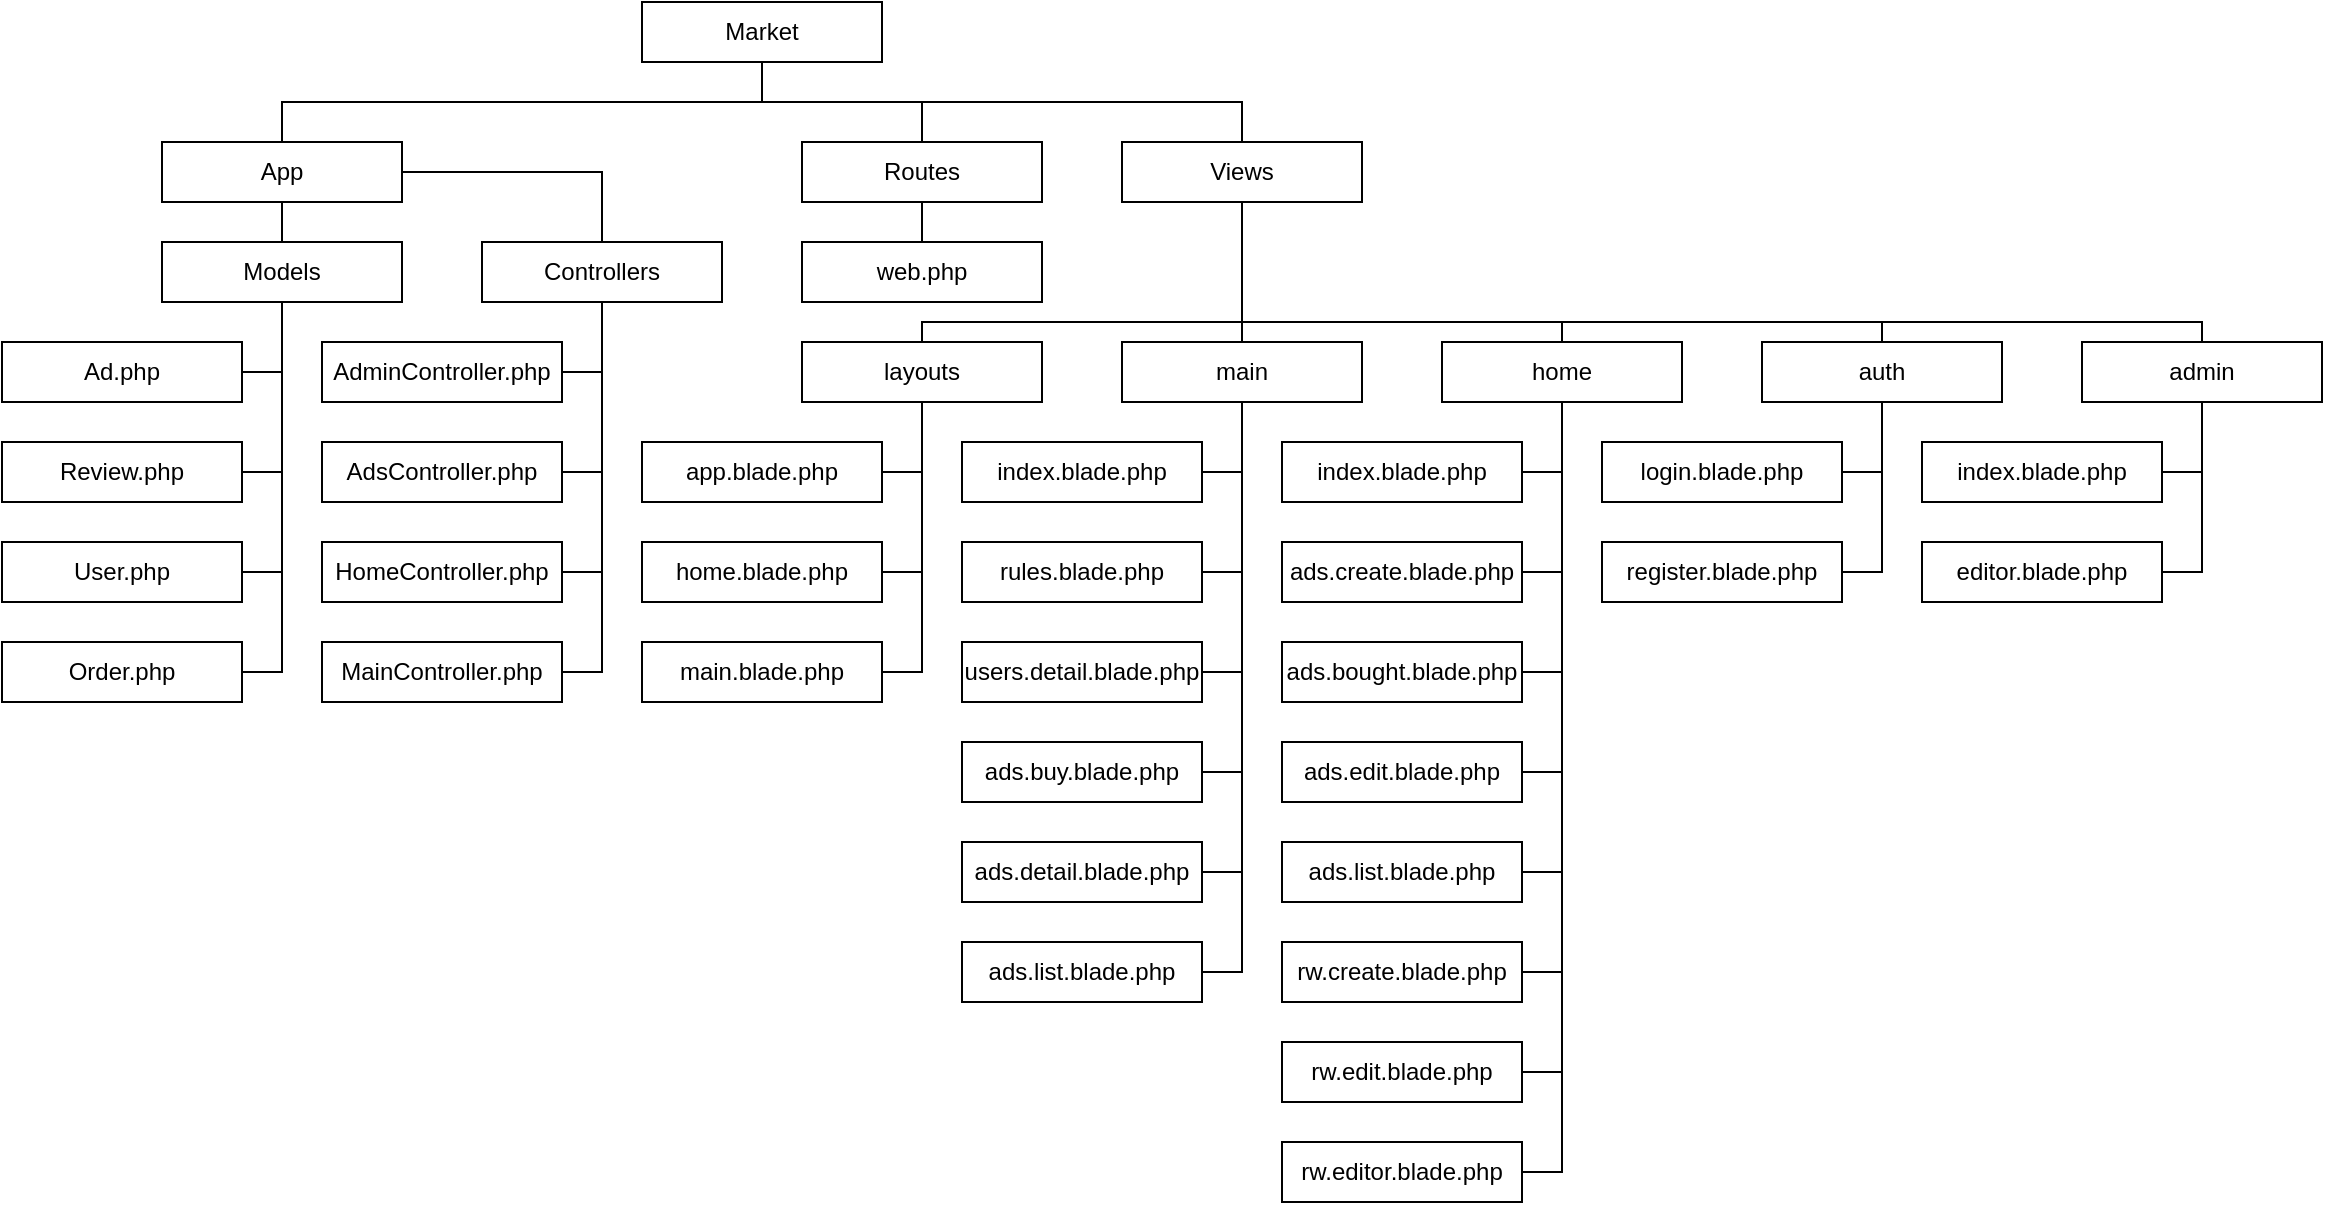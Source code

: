 <mxfile version="19.0.3" type="device"><diagram id="R5q_9UaRaW-wNMl_QhYz" name="Страница 1"><mxGraphModel dx="745" dy="513" grid="1" gridSize="10" guides="1" tooltips="1" connect="1" arrows="1" fold="1" page="1" pageScale="1" pageWidth="827" pageHeight="1169" math="0" shadow="0"><root><mxCell id="0"/><mxCell id="1" parent="0"/><mxCell id="3eRXPn6ae_W7nvWwDLpI-2" value="Market" style="rounded=0;whiteSpace=wrap;html=1;" vertex="1" parent="1"><mxGeometry x="320" y="210" width="120" height="30" as="geometry"/></mxCell><mxCell id="3eRXPn6ae_W7nvWwDLpI-3" value="App" style="rounded=0;whiteSpace=wrap;html=1;" vertex="1" parent="1"><mxGeometry x="80" y="280" width="120" height="30" as="geometry"/></mxCell><mxCell id="3eRXPn6ae_W7nvWwDLpI-4" value="" style="endArrow=none;html=1;rounded=0;entryX=0.5;entryY=1;entryDx=0;entryDy=0;exitX=0.5;exitY=0;exitDx=0;exitDy=0;" edge="1" parent="1" source="3eRXPn6ae_W7nvWwDLpI-3" target="3eRXPn6ae_W7nvWwDLpI-2"><mxGeometry width="50" height="50" relative="1" as="geometry"><mxPoint x="370" y="380" as="sourcePoint"/><mxPoint x="420" y="330" as="targetPoint"/><Array as="points"><mxPoint x="140" y="260"/><mxPoint x="380" y="260"/></Array></mxGeometry></mxCell><mxCell id="3eRXPn6ae_W7nvWwDLpI-5" value="Controllers" style="rounded=0;whiteSpace=wrap;html=1;" vertex="1" parent="1"><mxGeometry x="240" y="330" width="120" height="30" as="geometry"/></mxCell><mxCell id="3eRXPn6ae_W7nvWwDLpI-6" value="" style="endArrow=none;html=1;rounded=0;entryX=1;entryY=0.5;entryDx=0;entryDy=0;exitX=0.5;exitY=0;exitDx=0;exitDy=0;" edge="1" parent="1" source="3eRXPn6ae_W7nvWwDLpI-5" target="3eRXPn6ae_W7nvWwDLpI-3"><mxGeometry width="50" height="50" relative="1" as="geometry"><mxPoint x="240" y="330" as="sourcePoint"/><mxPoint x="300" y="260" as="targetPoint"/><Array as="points"><mxPoint x="300" y="295"/></Array></mxGeometry></mxCell><mxCell id="3eRXPn6ae_W7nvWwDLpI-7" value="Routes" style="rounded=0;whiteSpace=wrap;html=1;" vertex="1" parent="1"><mxGeometry x="400" y="280" width="120" height="30" as="geometry"/></mxCell><mxCell id="3eRXPn6ae_W7nvWwDLpI-8" value="Views" style="rounded=0;whiteSpace=wrap;html=1;" vertex="1" parent="1"><mxGeometry x="560" y="280" width="120" height="30" as="geometry"/></mxCell><mxCell id="3eRXPn6ae_W7nvWwDLpI-9" value="" style="endArrow=none;html=1;rounded=0;entryX=0.5;entryY=0;entryDx=0;entryDy=0;" edge="1" parent="1" target="3eRXPn6ae_W7nvWwDLpI-8"><mxGeometry width="50" height="50" relative="1" as="geometry"><mxPoint x="380" y="260" as="sourcePoint"/><mxPoint x="470" y="350" as="targetPoint"/><Array as="points"><mxPoint x="620" y="260"/></Array></mxGeometry></mxCell><mxCell id="3eRXPn6ae_W7nvWwDLpI-10" value="" style="endArrow=none;html=1;rounded=0;exitX=0.5;exitY=0;exitDx=0;exitDy=0;" edge="1" parent="1" source="3eRXPn6ae_W7nvWwDLpI-7"><mxGeometry width="50" height="50" relative="1" as="geometry"><mxPoint x="390" y="420" as="sourcePoint"/><mxPoint x="460" y="260" as="targetPoint"/></mxGeometry></mxCell><mxCell id="3eRXPn6ae_W7nvWwDLpI-11" value="Models" style="rounded=0;whiteSpace=wrap;html=1;" vertex="1" parent="1"><mxGeometry x="80" y="330" width="120" height="30" as="geometry"/></mxCell><mxCell id="3eRXPn6ae_W7nvWwDLpI-12" value="Ad.php" style="rounded=0;whiteSpace=wrap;html=1;" vertex="1" parent="1"><mxGeometry y="380" width="120" height="30" as="geometry"/></mxCell><mxCell id="3eRXPn6ae_W7nvWwDLpI-13" value="" style="endArrow=none;html=1;rounded=0;entryX=0.5;entryY=1;entryDx=0;entryDy=0;exitX=0.5;exitY=0;exitDx=0;exitDy=0;" edge="1" parent="1" source="3eRXPn6ae_W7nvWwDLpI-11" target="3eRXPn6ae_W7nvWwDLpI-3"><mxGeometry width="50" height="50" relative="1" as="geometry"><mxPoint x="260" y="480" as="sourcePoint"/><mxPoint x="310" y="430" as="targetPoint"/></mxGeometry></mxCell><mxCell id="3eRXPn6ae_W7nvWwDLpI-15" value="Order.php" style="rounded=0;whiteSpace=wrap;html=1;" vertex="1" parent="1"><mxGeometry y="530" width="120" height="30" as="geometry"/></mxCell><mxCell id="3eRXPn6ae_W7nvWwDLpI-17" value="web.php" style="rounded=0;whiteSpace=wrap;html=1;" vertex="1" parent="1"><mxGeometry x="400" y="330" width="120" height="30" as="geometry"/></mxCell><mxCell id="3eRXPn6ae_W7nvWwDLpI-18" value="main" style="rounded=0;whiteSpace=wrap;html=1;" vertex="1" parent="1"><mxGeometry x="560" y="380" width="120" height="30" as="geometry"/></mxCell><mxCell id="3eRXPn6ae_W7nvWwDLpI-19" value="" style="endArrow=none;html=1;rounded=0;entryX=0.5;entryY=1;entryDx=0;entryDy=0;exitX=0.5;exitY=0;exitDx=0;exitDy=0;" edge="1" parent="1" source="3eRXPn6ae_W7nvWwDLpI-17" target="3eRXPn6ae_W7nvWwDLpI-7"><mxGeometry width="50" height="50" relative="1" as="geometry"><mxPoint x="660" y="500" as="sourcePoint"/><mxPoint x="710" y="450" as="targetPoint"/><Array as="points"/></mxGeometry></mxCell><mxCell id="3eRXPn6ae_W7nvWwDLpI-21" value="AdminController.php" style="rounded=0;whiteSpace=wrap;html=1;" vertex="1" parent="1"><mxGeometry x="160" y="380" width="120" height="30" as="geometry"/></mxCell><mxCell id="3eRXPn6ae_W7nvWwDLpI-23" value="layouts" style="rounded=0;whiteSpace=wrap;html=1;" vertex="1" parent="1"><mxGeometry x="400" y="380" width="120" height="30" as="geometry"/></mxCell><mxCell id="3eRXPn6ae_W7nvWwDLpI-26" value="app.blade.php" style="rounded=0;whiteSpace=wrap;html=1;" vertex="1" parent="1"><mxGeometry x="320" y="430" width="120" height="30" as="geometry"/></mxCell><mxCell id="3eRXPn6ae_W7nvWwDLpI-28" value="home.blade.php" style="rounded=0;whiteSpace=wrap;html=1;" vertex="1" parent="1"><mxGeometry x="320" y="480" width="120" height="30" as="geometry"/></mxCell><mxCell id="3eRXPn6ae_W7nvWwDLpI-30" value="User.php" style="rounded=0;whiteSpace=wrap;html=1;" vertex="1" parent="1"><mxGeometry y="480" width="120" height="30" as="geometry"/></mxCell><mxCell id="3eRXPn6ae_W7nvWwDLpI-32" value="Review.php" style="rounded=0;whiteSpace=wrap;html=1;" vertex="1" parent="1"><mxGeometry y="430" width="120" height="30" as="geometry"/></mxCell><mxCell id="3eRXPn6ae_W7nvWwDLpI-34" value="home" style="rounded=0;whiteSpace=wrap;html=1;" vertex="1" parent="1"><mxGeometry x="720" y="380" width="120" height="30" as="geometry"/></mxCell><mxCell id="3eRXPn6ae_W7nvWwDLpI-36" value="auth" style="rounded=0;whiteSpace=wrap;html=1;" vertex="1" parent="1"><mxGeometry x="880" y="380" width="120" height="30" as="geometry"/></mxCell><mxCell id="3eRXPn6ae_W7nvWwDLpI-38" value="admin" style="rounded=0;whiteSpace=wrap;html=1;" vertex="1" parent="1"><mxGeometry x="1040" y="380" width="120" height="30" as="geometry"/></mxCell><mxCell id="3eRXPn6ae_W7nvWwDLpI-40" value="" style="endArrow=none;html=1;rounded=0;entryX=0.5;entryY=1;entryDx=0;entryDy=0;exitX=1;exitY=0.5;exitDx=0;exitDy=0;" edge="1" parent="1" source="3eRXPn6ae_W7nvWwDLpI-15" target="3eRXPn6ae_W7nvWwDLpI-11"><mxGeometry width="50" height="50" relative="1" as="geometry"><mxPoint x="240" y="520" as="sourcePoint"/><mxPoint x="290" y="470" as="targetPoint"/><Array as="points"><mxPoint x="140" y="545"/></Array></mxGeometry></mxCell><mxCell id="3eRXPn6ae_W7nvWwDLpI-42" value="" style="endArrow=none;html=1;rounded=0;entryX=1;entryY=0.5;entryDx=0;entryDy=0;" edge="1" parent="1" target="3eRXPn6ae_W7nvWwDLpI-12"><mxGeometry width="50" height="50" relative="1" as="geometry"><mxPoint x="140" y="395" as="sourcePoint"/><mxPoint x="190" y="450" as="targetPoint"/></mxGeometry></mxCell><mxCell id="3eRXPn6ae_W7nvWwDLpI-43" value="" style="endArrow=none;html=1;rounded=0;entryX=1;entryY=0.5;entryDx=0;entryDy=0;" edge="1" parent="1" target="3eRXPn6ae_W7nvWwDLpI-32"><mxGeometry width="50" height="50" relative="1" as="geometry"><mxPoint x="140" y="445" as="sourcePoint"/><mxPoint x="220" y="510" as="targetPoint"/></mxGeometry></mxCell><mxCell id="3eRXPn6ae_W7nvWwDLpI-45" value="" style="endArrow=none;html=1;rounded=0;exitX=1;exitY=0.5;exitDx=0;exitDy=0;" edge="1" parent="1" source="3eRXPn6ae_W7nvWwDLpI-30"><mxGeometry width="50" height="50" relative="1" as="geometry"><mxPoint x="160" y="500" as="sourcePoint"/><mxPoint x="140" y="495" as="targetPoint"/></mxGeometry></mxCell><mxCell id="3eRXPn6ae_W7nvWwDLpI-46" value="AdsController.php" style="rounded=0;whiteSpace=wrap;html=1;" vertex="1" parent="1"><mxGeometry x="160" y="430" width="120" height="30" as="geometry"/></mxCell><mxCell id="3eRXPn6ae_W7nvWwDLpI-47" value="HomeController.php" style="rounded=0;whiteSpace=wrap;html=1;" vertex="1" parent="1"><mxGeometry x="160" y="480" width="120" height="30" as="geometry"/></mxCell><mxCell id="3eRXPn6ae_W7nvWwDLpI-48" value="MainController.php" style="rounded=0;whiteSpace=wrap;html=1;" vertex="1" parent="1"><mxGeometry x="160" y="530" width="120" height="30" as="geometry"/></mxCell><mxCell id="3eRXPn6ae_W7nvWwDLpI-49" value="" style="endArrow=none;html=1;rounded=0;entryX=0.5;entryY=1;entryDx=0;entryDy=0;exitX=1;exitY=0.5;exitDx=0;exitDy=0;" edge="1" parent="1" source="3eRXPn6ae_W7nvWwDLpI-48" target="3eRXPn6ae_W7nvWwDLpI-5"><mxGeometry width="50" height="50" relative="1" as="geometry"><mxPoint x="310" y="450" as="sourcePoint"/><mxPoint x="360" y="400" as="targetPoint"/><Array as="points"><mxPoint x="300" y="545"/></Array></mxGeometry></mxCell><mxCell id="3eRXPn6ae_W7nvWwDLpI-51" value="" style="endArrow=none;html=1;rounded=0;exitX=1;exitY=0.5;exitDx=0;exitDy=0;" edge="1" parent="1" source="3eRXPn6ae_W7nvWwDLpI-21"><mxGeometry width="50" height="50" relative="1" as="geometry"><mxPoint x="330" y="430" as="sourcePoint"/><mxPoint x="300" y="395" as="targetPoint"/></mxGeometry></mxCell><mxCell id="3eRXPn6ae_W7nvWwDLpI-52" value="" style="endArrow=none;html=1;rounded=0;exitX=1;exitY=0.5;exitDx=0;exitDy=0;" edge="1" parent="1" source="3eRXPn6ae_W7nvWwDLpI-46"><mxGeometry width="50" height="50" relative="1" as="geometry"><mxPoint x="320" y="460" as="sourcePoint"/><mxPoint x="300" y="445" as="targetPoint"/></mxGeometry></mxCell><mxCell id="3eRXPn6ae_W7nvWwDLpI-53" value="" style="endArrow=none;html=1;rounded=0;exitX=1;exitY=0.5;exitDx=0;exitDy=0;" edge="1" parent="1" source="3eRXPn6ae_W7nvWwDLpI-47"><mxGeometry width="50" height="50" relative="1" as="geometry"><mxPoint x="320" y="470" as="sourcePoint"/><mxPoint x="300" y="495" as="targetPoint"/></mxGeometry></mxCell><mxCell id="3eRXPn6ae_W7nvWwDLpI-55" value="" style="endArrow=none;html=1;rounded=0;exitX=0.5;exitY=0;exitDx=0;exitDy=0;entryX=0.5;entryY=1;entryDx=0;entryDy=0;" edge="1" parent="1" source="3eRXPn6ae_W7nvWwDLpI-18" target="3eRXPn6ae_W7nvWwDLpI-8"><mxGeometry width="50" height="50" relative="1" as="geometry"><mxPoint x="730" y="340" as="sourcePoint"/><mxPoint x="780" y="290" as="targetPoint"/></mxGeometry></mxCell><mxCell id="3eRXPn6ae_W7nvWwDLpI-56" value="" style="endArrow=none;html=1;rounded=0;exitX=0.5;exitY=0;exitDx=0;exitDy=0;" edge="1" parent="1" source="3eRXPn6ae_W7nvWwDLpI-23"><mxGeometry width="50" height="50" relative="1" as="geometry"><mxPoint x="660" y="380" as="sourcePoint"/><mxPoint x="600" y="370" as="targetPoint"/><Array as="points"><mxPoint x="460" y="370"/></Array></mxGeometry></mxCell><mxCell id="3eRXPn6ae_W7nvWwDLpI-57" value="" style="endArrow=none;html=1;rounded=0;entryX=0.5;entryY=0;entryDx=0;entryDy=0;" edge="1" parent="1" target="3eRXPn6ae_W7nvWwDLpI-38"><mxGeometry width="50" height="50" relative="1" as="geometry"><mxPoint x="600" y="370" as="sourcePoint"/><mxPoint x="810" y="310" as="targetPoint"/><Array as="points"><mxPoint x="1040" y="370"/><mxPoint x="1100" y="370"/></Array></mxGeometry></mxCell><mxCell id="3eRXPn6ae_W7nvWwDLpI-58" value="" style="endArrow=none;html=1;rounded=0;entryX=0.5;entryY=0;entryDx=0;entryDy=0;" edge="1" parent="1" target="3eRXPn6ae_W7nvWwDLpI-34"><mxGeometry width="50" height="50" relative="1" as="geometry"><mxPoint x="780" y="370" as="sourcePoint"/><mxPoint x="700" y="470" as="targetPoint"/></mxGeometry></mxCell><mxCell id="3eRXPn6ae_W7nvWwDLpI-59" value="" style="endArrow=none;html=1;rounded=0;entryX=0.5;entryY=0;entryDx=0;entryDy=0;" edge="1" parent="1" target="3eRXPn6ae_W7nvWwDLpI-36"><mxGeometry width="50" height="50" relative="1" as="geometry"><mxPoint x="940" y="370" as="sourcePoint"/><mxPoint x="910" y="470" as="targetPoint"/></mxGeometry></mxCell><mxCell id="3eRXPn6ae_W7nvWwDLpI-60" value="main.blade.php" style="rounded=0;whiteSpace=wrap;html=1;" vertex="1" parent="1"><mxGeometry x="320" y="530" width="120" height="30" as="geometry"/></mxCell><mxCell id="3eRXPn6ae_W7nvWwDLpI-61" value="" style="endArrow=none;html=1;rounded=0;entryX=0.5;entryY=1;entryDx=0;entryDy=0;exitX=1;exitY=0.5;exitDx=0;exitDy=0;" edge="1" parent="1" source="3eRXPn6ae_W7nvWwDLpI-60" target="3eRXPn6ae_W7nvWwDLpI-23"><mxGeometry width="50" height="50" relative="1" as="geometry"><mxPoint x="500" y="520" as="sourcePoint"/><mxPoint x="550" y="470" as="targetPoint"/><Array as="points"><mxPoint x="460" y="545"/></Array></mxGeometry></mxCell><mxCell id="3eRXPn6ae_W7nvWwDLpI-62" value="" style="endArrow=none;html=1;rounded=0;entryX=1;entryY=0.5;entryDx=0;entryDy=0;" edge="1" parent="1" target="3eRXPn6ae_W7nvWwDLpI-26"><mxGeometry width="50" height="50" relative="1" as="geometry"><mxPoint x="460" y="445" as="sourcePoint"/><mxPoint x="540" y="450" as="targetPoint"/></mxGeometry></mxCell><mxCell id="3eRXPn6ae_W7nvWwDLpI-63" value="" style="endArrow=none;html=1;rounded=0;entryX=1;entryY=0.5;entryDx=0;entryDy=0;" edge="1" parent="1" target="3eRXPn6ae_W7nvWwDLpI-28"><mxGeometry width="50" height="50" relative="1" as="geometry"><mxPoint x="460" y="495" as="sourcePoint"/><mxPoint x="580" y="470" as="targetPoint"/></mxGeometry></mxCell><mxCell id="3eRXPn6ae_W7nvWwDLpI-64" value="index.blade.php" style="rounded=0;whiteSpace=wrap;html=1;" vertex="1" parent="1"><mxGeometry x="480" y="430" width="120" height="30" as="geometry"/></mxCell><mxCell id="3eRXPn6ae_W7nvWwDLpI-65" value="rules.blade.php" style="rounded=0;whiteSpace=wrap;html=1;" vertex="1" parent="1"><mxGeometry x="480" y="480" width="120" height="30" as="geometry"/></mxCell><mxCell id="3eRXPn6ae_W7nvWwDLpI-66" value="users.detail.blade.php" style="rounded=0;whiteSpace=wrap;html=1;" vertex="1" parent="1"><mxGeometry x="480" y="530" width="120" height="30" as="geometry"/></mxCell><mxCell id="3eRXPn6ae_W7nvWwDLpI-67" value="ads.buy.blade.php" style="rounded=0;whiteSpace=wrap;html=1;" vertex="1" parent="1"><mxGeometry x="480" y="580" width="120" height="30" as="geometry"/></mxCell><mxCell id="3eRXPn6ae_W7nvWwDLpI-69" value="ads.detail.blade.php" style="rounded=0;whiteSpace=wrap;html=1;" vertex="1" parent="1"><mxGeometry x="480" y="630" width="120" height="30" as="geometry"/></mxCell><mxCell id="3eRXPn6ae_W7nvWwDLpI-70" value="ads.list.blade.php" style="rounded=0;whiteSpace=wrap;html=1;" vertex="1" parent="1"><mxGeometry x="480" y="680" width="120" height="30" as="geometry"/></mxCell><mxCell id="3eRXPn6ae_W7nvWwDLpI-71" value="" style="endArrow=none;html=1;rounded=0;entryX=0.5;entryY=1;entryDx=0;entryDy=0;exitX=1;exitY=0.5;exitDx=0;exitDy=0;" edge="1" parent="1" source="3eRXPn6ae_W7nvWwDLpI-70" target="3eRXPn6ae_W7nvWwDLpI-18"><mxGeometry width="50" height="50" relative="1" as="geometry"><mxPoint x="690" y="550" as="sourcePoint"/><mxPoint x="740" y="500" as="targetPoint"/><Array as="points"><mxPoint x="620" y="695"/></Array></mxGeometry></mxCell><mxCell id="3eRXPn6ae_W7nvWwDLpI-72" value="" style="endArrow=none;html=1;rounded=0;exitX=1;exitY=0.5;exitDx=0;exitDy=0;" edge="1" parent="1" source="3eRXPn6ae_W7nvWwDLpI-69"><mxGeometry width="50" height="50" relative="1" as="geometry"><mxPoint x="650" y="640" as="sourcePoint"/><mxPoint x="620" y="645" as="targetPoint"/></mxGeometry></mxCell><mxCell id="3eRXPn6ae_W7nvWwDLpI-73" value="" style="endArrow=none;html=1;rounded=0;exitX=1;exitY=0.5;exitDx=0;exitDy=0;" edge="1" parent="1" source="3eRXPn6ae_W7nvWwDLpI-67"><mxGeometry width="50" height="50" relative="1" as="geometry"><mxPoint x="640" y="640" as="sourcePoint"/><mxPoint x="620" y="595" as="targetPoint"/></mxGeometry></mxCell><mxCell id="3eRXPn6ae_W7nvWwDLpI-74" value="" style="endArrow=none;html=1;rounded=0;exitX=1;exitY=0.5;exitDx=0;exitDy=0;" edge="1" parent="1" source="3eRXPn6ae_W7nvWwDLpI-66"><mxGeometry width="50" height="50" relative="1" as="geometry"><mxPoint x="650" y="530" as="sourcePoint"/><mxPoint x="620" y="545" as="targetPoint"/></mxGeometry></mxCell><mxCell id="3eRXPn6ae_W7nvWwDLpI-75" value="" style="endArrow=none;html=1;rounded=0;exitX=1;exitY=0.5;exitDx=0;exitDy=0;" edge="1" parent="1" source="3eRXPn6ae_W7nvWwDLpI-65"><mxGeometry width="50" height="50" relative="1" as="geometry"><mxPoint x="700" y="510" as="sourcePoint"/><mxPoint x="620" y="495" as="targetPoint"/></mxGeometry></mxCell><mxCell id="3eRXPn6ae_W7nvWwDLpI-76" value="" style="endArrow=none;html=1;rounded=0;exitX=1;exitY=0.5;exitDx=0;exitDy=0;" edge="1" parent="1" source="3eRXPn6ae_W7nvWwDLpI-64"><mxGeometry width="50" height="50" relative="1" as="geometry"><mxPoint x="690" y="490" as="sourcePoint"/><mxPoint x="620" y="445" as="targetPoint"/></mxGeometry></mxCell><mxCell id="3eRXPn6ae_W7nvWwDLpI-77" value="index.blade.php" style="rounded=0;whiteSpace=wrap;html=1;" vertex="1" parent="1"><mxGeometry x="640" y="430" width="120" height="30" as="geometry"/></mxCell><mxCell id="3eRXPn6ae_W7nvWwDLpI-78" value="ads.create.blade.php" style="rounded=0;whiteSpace=wrap;html=1;" vertex="1" parent="1"><mxGeometry x="640" y="480" width="120" height="30" as="geometry"/></mxCell><mxCell id="3eRXPn6ae_W7nvWwDLpI-79" value="ads.bought.blade.php" style="rounded=0;whiteSpace=wrap;html=1;" vertex="1" parent="1"><mxGeometry x="640" y="530" width="120" height="30" as="geometry"/></mxCell><mxCell id="3eRXPn6ae_W7nvWwDLpI-80" value="ads.edit.blade.php" style="rounded=0;whiteSpace=wrap;html=1;" vertex="1" parent="1"><mxGeometry x="640" y="580" width="120" height="30" as="geometry"/></mxCell><mxCell id="3eRXPn6ae_W7nvWwDLpI-81" value="ads.list.blade.php" style="rounded=0;whiteSpace=wrap;html=1;" vertex="1" parent="1"><mxGeometry x="640" y="630" width="120" height="30" as="geometry"/></mxCell><mxCell id="3eRXPn6ae_W7nvWwDLpI-82" value="rw.create.blade.php" style="rounded=0;whiteSpace=wrap;html=1;" vertex="1" parent="1"><mxGeometry x="640" y="680" width="120" height="30" as="geometry"/></mxCell><mxCell id="3eRXPn6ae_W7nvWwDLpI-83" value="rw.edit.blade.php" style="rounded=0;whiteSpace=wrap;html=1;" vertex="1" parent="1"><mxGeometry x="640" y="730" width="120" height="30" as="geometry"/></mxCell><mxCell id="3eRXPn6ae_W7nvWwDLpI-84" value="rw.editor.blade.php" style="rounded=0;whiteSpace=wrap;html=1;" vertex="1" parent="1"><mxGeometry x="640" y="780" width="120" height="30" as="geometry"/></mxCell><mxCell id="3eRXPn6ae_W7nvWwDLpI-85" value="" style="endArrow=none;html=1;rounded=0;entryX=0.5;entryY=1;entryDx=0;entryDy=0;exitX=1;exitY=0.5;exitDx=0;exitDy=0;" edge="1" parent="1" source="3eRXPn6ae_W7nvWwDLpI-84" target="3eRXPn6ae_W7nvWwDLpI-34"><mxGeometry width="50" height="50" relative="1" as="geometry"><mxPoint x="820" y="550" as="sourcePoint"/><mxPoint x="870" y="500" as="targetPoint"/><Array as="points"><mxPoint x="780" y="795"/></Array></mxGeometry></mxCell><mxCell id="3eRXPn6ae_W7nvWwDLpI-86" value="" style="endArrow=none;html=1;rounded=0;exitX=1;exitY=0.5;exitDx=0;exitDy=0;" edge="1" parent="1" source="3eRXPn6ae_W7nvWwDLpI-83"><mxGeometry width="50" height="50" relative="1" as="geometry"><mxPoint x="790" y="760" as="sourcePoint"/><mxPoint x="780" y="745" as="targetPoint"/></mxGeometry></mxCell><mxCell id="3eRXPn6ae_W7nvWwDLpI-87" value="" style="endArrow=none;html=1;rounded=0;exitX=1;exitY=0.5;exitDx=0;exitDy=0;" edge="1" parent="1" source="3eRXPn6ae_W7nvWwDLpI-82"><mxGeometry width="50" height="50" relative="1" as="geometry"><mxPoint x="860" y="680" as="sourcePoint"/><mxPoint x="780" y="695" as="targetPoint"/></mxGeometry></mxCell><mxCell id="3eRXPn6ae_W7nvWwDLpI-88" value="" style="endArrow=none;html=1;rounded=0;exitX=1;exitY=0.5;exitDx=0;exitDy=0;" edge="1" parent="1" source="3eRXPn6ae_W7nvWwDLpI-81"><mxGeometry width="50" height="50" relative="1" as="geometry"><mxPoint x="840" y="660" as="sourcePoint"/><mxPoint x="780" y="645" as="targetPoint"/></mxGeometry></mxCell><mxCell id="3eRXPn6ae_W7nvWwDLpI-89" value="" style="endArrow=none;html=1;rounded=0;exitX=1;exitY=0.5;exitDx=0;exitDy=0;" edge="1" parent="1" source="3eRXPn6ae_W7nvWwDLpI-80"><mxGeometry width="50" height="50" relative="1" as="geometry"><mxPoint x="830" y="630" as="sourcePoint"/><mxPoint x="780" y="595" as="targetPoint"/></mxGeometry></mxCell><mxCell id="3eRXPn6ae_W7nvWwDLpI-90" value="" style="endArrow=none;html=1;rounded=0;exitX=1;exitY=0.5;exitDx=0;exitDy=0;" edge="1" parent="1" source="3eRXPn6ae_W7nvWwDLpI-79"><mxGeometry width="50" height="50" relative="1" as="geometry"><mxPoint x="820" y="610" as="sourcePoint"/><mxPoint x="780" y="545" as="targetPoint"/></mxGeometry></mxCell><mxCell id="3eRXPn6ae_W7nvWwDLpI-91" value="" style="endArrow=none;html=1;rounded=0;exitX=1;exitY=0.5;exitDx=0;exitDy=0;" edge="1" parent="1" source="3eRXPn6ae_W7nvWwDLpI-78"><mxGeometry width="50" height="50" relative="1" as="geometry"><mxPoint x="860" y="530" as="sourcePoint"/><mxPoint x="780" y="495" as="targetPoint"/></mxGeometry></mxCell><mxCell id="3eRXPn6ae_W7nvWwDLpI-92" value="" style="endArrow=none;html=1;rounded=0;exitX=1;exitY=0.5;exitDx=0;exitDy=0;" edge="1" parent="1" source="3eRXPn6ae_W7nvWwDLpI-77"><mxGeometry width="50" height="50" relative="1" as="geometry"><mxPoint x="900" y="520" as="sourcePoint"/><mxPoint x="780" y="445" as="targetPoint"/></mxGeometry></mxCell><mxCell id="3eRXPn6ae_W7nvWwDLpI-93" value="login.blade.php" style="rounded=0;whiteSpace=wrap;html=1;" vertex="1" parent="1"><mxGeometry x="800" y="430" width="120" height="30" as="geometry"/></mxCell><mxCell id="3eRXPn6ae_W7nvWwDLpI-94" value="register.blade.php" style="rounded=0;whiteSpace=wrap;html=1;" vertex="1" parent="1"><mxGeometry x="800" y="480" width="120" height="30" as="geometry"/></mxCell><mxCell id="3eRXPn6ae_W7nvWwDLpI-95" value="" style="endArrow=none;html=1;rounded=0;entryX=0.5;entryY=1;entryDx=0;entryDy=0;exitX=1;exitY=0.5;exitDx=0;exitDy=0;" edge="1" parent="1" source="3eRXPn6ae_W7nvWwDLpI-94" target="3eRXPn6ae_W7nvWwDLpI-36"><mxGeometry width="50" height="50" relative="1" as="geometry"><mxPoint x="910" y="600" as="sourcePoint"/><mxPoint x="960" y="550" as="targetPoint"/><Array as="points"><mxPoint x="940" y="495"/></Array></mxGeometry></mxCell><mxCell id="3eRXPn6ae_W7nvWwDLpI-96" value="" style="endArrow=none;html=1;rounded=0;entryX=1;entryY=0.5;entryDx=0;entryDy=0;" edge="1" parent="1" target="3eRXPn6ae_W7nvWwDLpI-93"><mxGeometry width="50" height="50" relative="1" as="geometry"><mxPoint x="940" y="445" as="sourcePoint"/><mxPoint x="980" y="540" as="targetPoint"/></mxGeometry></mxCell><mxCell id="3eRXPn6ae_W7nvWwDLpI-97" value="index.blade.php" style="rounded=0;whiteSpace=wrap;html=1;" vertex="1" parent="1"><mxGeometry x="960" y="430" width="120" height="30" as="geometry"/></mxCell><mxCell id="3eRXPn6ae_W7nvWwDLpI-98" value="editor.blade.php" style="rounded=0;whiteSpace=wrap;html=1;" vertex="1" parent="1"><mxGeometry x="960" y="480" width="120" height="30" as="geometry"/></mxCell><mxCell id="3eRXPn6ae_W7nvWwDLpI-99" value="" style="endArrow=none;html=1;rounded=0;entryX=0.5;entryY=1;entryDx=0;entryDy=0;exitX=1;exitY=0.5;exitDx=0;exitDy=0;" edge="1" parent="1" source="3eRXPn6ae_W7nvWwDLpI-98" target="3eRXPn6ae_W7nvWwDLpI-38"><mxGeometry width="50" height="50" relative="1" as="geometry"><mxPoint x="1020" y="610" as="sourcePoint"/><mxPoint x="1070" y="560" as="targetPoint"/><Array as="points"><mxPoint x="1100" y="495"/></Array></mxGeometry></mxCell><mxCell id="3eRXPn6ae_W7nvWwDLpI-100" value="" style="endArrow=none;html=1;rounded=0;entryX=1;entryY=0.5;entryDx=0;entryDy=0;" edge="1" parent="1" target="3eRXPn6ae_W7nvWwDLpI-97"><mxGeometry width="50" height="50" relative="1" as="geometry"><mxPoint x="1100" y="445" as="sourcePoint"/><mxPoint x="1150" y="510" as="targetPoint"/></mxGeometry></mxCell></root></mxGraphModel></diagram></mxfile>